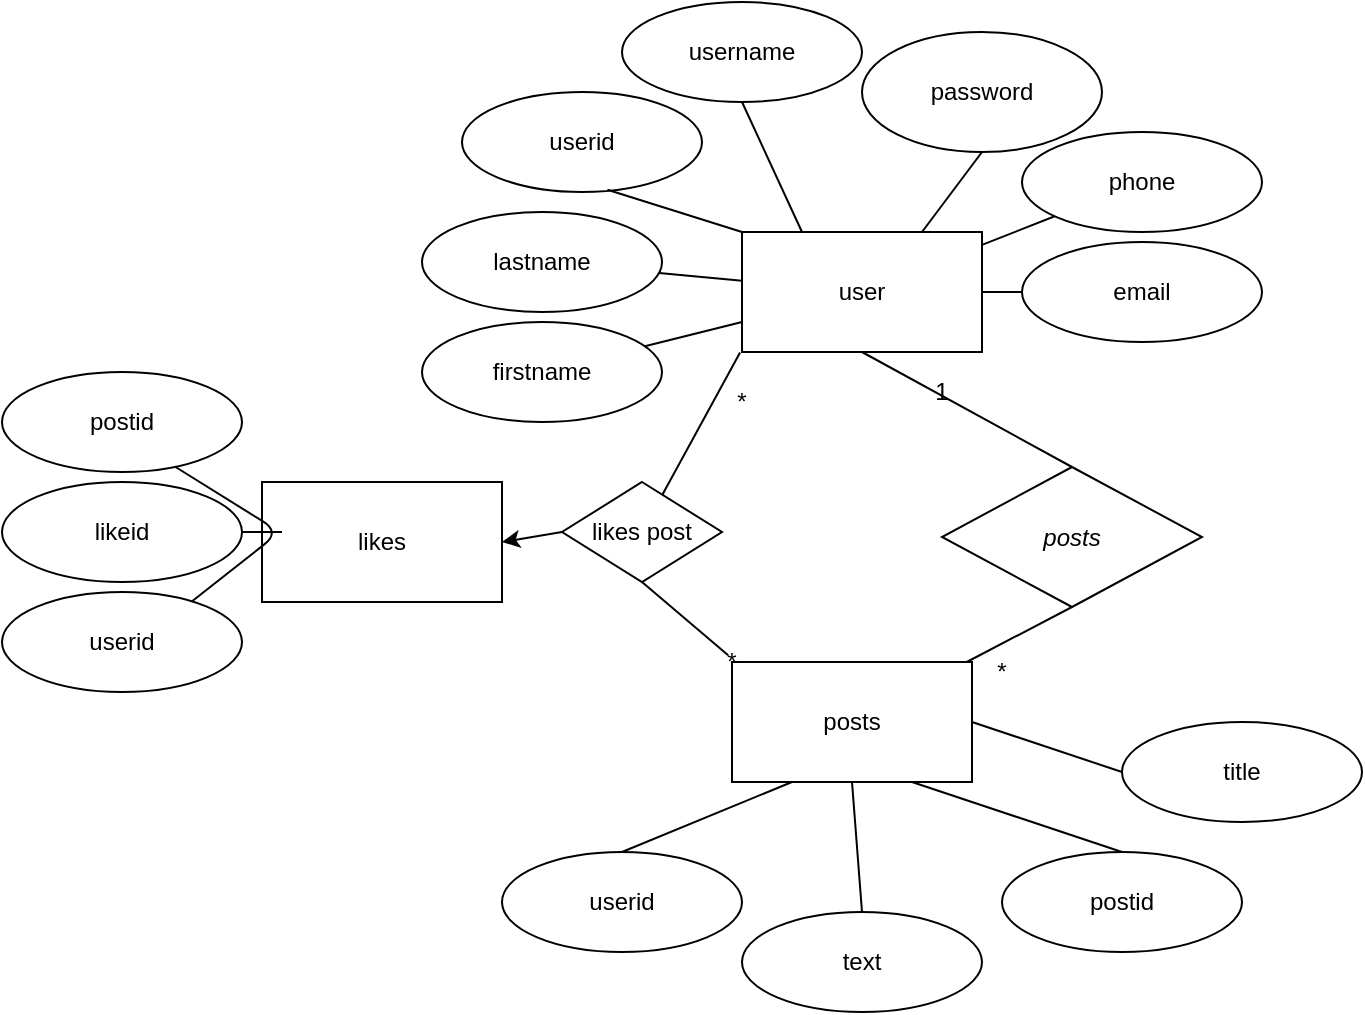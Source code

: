 <mxfile version="10.6.8" type="github"><diagram id="38klmvThknQbvRVPo_Zc" name="Page-1"><mxGraphModel dx="1250" dy="550" grid="1" gridSize="10" guides="1" tooltips="1" connect="1" arrows="1" fold="1" page="1" pageScale="1" pageWidth="826" pageHeight="1169" background="#ffffff" math="0" shadow="0"><root><mxCell id="0"/><mxCell id="1" parent="0"/><mxCell id="4OowOYZI4kwoj23czTKj-114" value="user" style="rounded=0;whiteSpace=wrap;html=1;" parent="1" vertex="1"><mxGeometry x="380" y="140" width="120" height="60" as="geometry"/></mxCell><mxCell id="4OowOYZI4kwoj23czTKj-115" value="userid" style="ellipse;whiteSpace=wrap;html=1;" parent="1" vertex="1"><mxGeometry x="240" y="70" width="120" height="50" as="geometry"/></mxCell><mxCell id="4OowOYZI4kwoj23czTKj-116" value="username" style="ellipse;whiteSpace=wrap;html=1;" parent="1" vertex="1"><mxGeometry x="320" y="25" width="120" height="50" as="geometry"/></mxCell><mxCell id="4OowOYZI4kwoj23czTKj-118" value="password" style="ellipse;whiteSpace=wrap;html=1;" parent="1" vertex="1"><mxGeometry x="440" y="40" width="120" height="60" as="geometry"/></mxCell><mxCell id="4OowOYZI4kwoj23czTKj-121" value="" style="endArrow=none;html=1;entryX=0.606;entryY=0.977;entryDx=0;entryDy=0;entryPerimeter=0;exitX=0;exitY=0;exitDx=0;exitDy=0;exitPerimeter=0;" parent="1" source="4OowOYZI4kwoj23czTKj-114" target="4OowOYZI4kwoj23czTKj-115" edge="1"><mxGeometry width="50" height="50" relative="1" as="geometry"><mxPoint x="200" y="270" as="sourcePoint"/><mxPoint x="250" y="220" as="targetPoint"/></mxGeometry></mxCell><mxCell id="4OowOYZI4kwoj23czTKj-122" value="" style="endArrow=none;html=1;entryX=0.5;entryY=1;entryDx=0;entryDy=0;exitX=0.25;exitY=0;exitDx=0;exitDy=0;" parent="1" source="4OowOYZI4kwoj23czTKj-114" target="4OowOYZI4kwoj23czTKj-116" edge="1"><mxGeometry width="50" height="50" relative="1" as="geometry"><mxPoint x="200" y="270" as="sourcePoint"/><mxPoint x="250" y="220" as="targetPoint"/></mxGeometry></mxCell><mxCell id="4OowOYZI4kwoj23czTKj-123" value="" style="endArrow=none;html=1;exitX=0.5;exitY=1;exitDx=0;exitDy=0;entryX=0.75;entryY=0;entryDx=0;entryDy=0;" parent="1" source="4OowOYZI4kwoj23czTKj-118" target="4OowOYZI4kwoj23czTKj-114" edge="1"><mxGeometry width="50" height="50" relative="1" as="geometry"><mxPoint x="200" y="270" as="sourcePoint"/><mxPoint x="250" y="220" as="targetPoint"/></mxGeometry></mxCell><mxCell id="4OowOYZI4kwoj23czTKj-125" value="&lt;i&gt;posts&lt;/i&gt;" style="rhombus;whiteSpace=wrap;html=1;" parent="1" vertex="1"><mxGeometry x="480" y="257.5" width="130" height="70" as="geometry"/></mxCell><mxCell id="4OowOYZI4kwoj23czTKj-126" value="posts" style="rounded=0;whiteSpace=wrap;html=1;" parent="1" vertex="1"><mxGeometry x="375" y="355" width="120" height="60" as="geometry"/></mxCell><mxCell id="4OowOYZI4kwoj23czTKj-127" value="text" style="ellipse;whiteSpace=wrap;html=1;" parent="1" vertex="1"><mxGeometry x="380" y="480" width="120" height="50" as="geometry"/></mxCell><mxCell id="4OowOYZI4kwoj23czTKj-128" value="userid" style="ellipse;whiteSpace=wrap;html=1;" parent="1" vertex="1"><mxGeometry x="260" y="450" width="120" height="50" as="geometry"/></mxCell><mxCell id="4OowOYZI4kwoj23czTKj-129" value="postid" style="ellipse;whiteSpace=wrap;html=1;" parent="1" vertex="1"><mxGeometry x="510" y="450" width="120" height="50" as="geometry"/></mxCell><mxCell id="4OowOYZI4kwoj23czTKj-130" value="" style="endArrow=none;html=1;entryX=0.25;entryY=1;entryDx=0;entryDy=0;exitX=0.5;exitY=0;exitDx=0;exitDy=0;" parent="1" source="4OowOYZI4kwoj23czTKj-128" target="4OowOYZI4kwoj23czTKj-126" edge="1"><mxGeometry width="50" height="50" relative="1" as="geometry"><mxPoint x="200" y="680" as="sourcePoint"/><mxPoint x="250" y="630" as="targetPoint"/></mxGeometry></mxCell><mxCell id="4OowOYZI4kwoj23czTKj-131" value="" style="endArrow=none;html=1;entryX=0.5;entryY=1;entryDx=0;entryDy=0;exitX=0.5;exitY=0;exitDx=0;exitDy=0;" parent="1" source="4OowOYZI4kwoj23czTKj-127" target="4OowOYZI4kwoj23czTKj-126" edge="1"><mxGeometry width="50" height="50" relative="1" as="geometry"><mxPoint x="440" y="550" as="sourcePoint"/><mxPoint x="250" y="630" as="targetPoint"/></mxGeometry></mxCell><mxCell id="4OowOYZI4kwoj23czTKj-132" value="" style="endArrow=none;html=1;entryX=0.75;entryY=1;entryDx=0;entryDy=0;exitX=0.5;exitY=0;exitDx=0;exitDy=0;" parent="1" source="4OowOYZI4kwoj23czTKj-129" target="4OowOYZI4kwoj23czTKj-126" edge="1"><mxGeometry width="50" height="50" relative="1" as="geometry"><mxPoint x="200" y="680" as="sourcePoint"/><mxPoint x="250" y="630" as="targetPoint"/></mxGeometry></mxCell><mxCell id="4OowOYZI4kwoj23czTKj-133" value="" style="endArrow=none;html=1;entryX=0.5;entryY=1;entryDx=0;entryDy=0;" parent="1" source="4OowOYZI4kwoj23czTKj-126" target="4OowOYZI4kwoj23czTKj-125" edge="1"><mxGeometry width="50" height="50" relative="1" as="geometry"><mxPoint x="200" y="680" as="sourcePoint"/><mxPoint x="250" y="630" as="targetPoint"/></mxGeometry></mxCell><mxCell id="4OowOYZI4kwoj23czTKj-134" value="" style="endArrow=none;html=1;entryX=0.5;entryY=0;entryDx=0;entryDy=0;exitX=0.5;exitY=1;exitDx=0;exitDy=0;" parent="1" source="4OowOYZI4kwoj23czTKj-114" target="4OowOYZI4kwoj23czTKj-125" edge="1"><mxGeometry width="50" height="50" relative="1" as="geometry"><mxPoint x="200" y="680" as="sourcePoint"/><mxPoint x="250" y="630" as="targetPoint"/></mxGeometry></mxCell><mxCell id="4OowOYZI4kwoj23czTKj-135" value="1" style="text;html=1;strokeColor=none;fillColor=none;align=center;verticalAlign=middle;whiteSpace=wrap;rounded=0;" parent="1" vertex="1"><mxGeometry x="460" y="210" width="40" height="20" as="geometry"/></mxCell><mxCell id="4OowOYZI4kwoj23czTKj-138" value="*" style="text;html=1;strokeColor=none;fillColor=none;align=center;verticalAlign=middle;whiteSpace=wrap;rounded=0;" parent="1" vertex="1"><mxGeometry x="490" y="350" width="40" height="20" as="geometry"/></mxCell><mxCell id="4OowOYZI4kwoj23czTKj-142" value="" style="endArrow=none;html=1;entryX=0.5;entryY=1;entryDx=0;entryDy=0;exitX=-0.016;exitY=-0.056;exitDx=0;exitDy=0;exitPerimeter=0;" parent="1" source="4OowOYZI4kwoj23czTKj-126" target="Dd-2MuXfWXjaXw1In7tx-6" edge="1"><mxGeometry width="50" height="50" relative="1" as="geometry"><mxPoint x="200" y="680" as="sourcePoint"/><mxPoint x="220" y="320" as="targetPoint"/></mxGeometry></mxCell><mxCell id="4OowOYZI4kwoj23czTKj-143" value="" style="endArrow=none;html=1;entryX=-0.008;entryY=1.005;entryDx=0;entryDy=0;entryPerimeter=0;" parent="1" source="Dd-2MuXfWXjaXw1In7tx-6" target="4OowOYZI4kwoj23czTKj-114" edge="1"><mxGeometry width="50" height="50" relative="1" as="geometry"><mxPoint x="220" y="270" as="sourcePoint"/><mxPoint x="250" y="630" as="targetPoint"/></mxGeometry></mxCell><mxCell id="4OowOYZI4kwoj23czTKj-144" value="*" style="text;html=1;strokeColor=none;fillColor=none;align=center;verticalAlign=middle;whiteSpace=wrap;rounded=0;" parent="1" vertex="1"><mxGeometry x="355" y="345" width="40" height="20" as="geometry"/></mxCell><mxCell id="4OowOYZI4kwoj23czTKj-146" value="*" style="text;html=1;strokeColor=none;fillColor=none;align=center;verticalAlign=middle;whiteSpace=wrap;rounded=0;" parent="1" vertex="1"><mxGeometry x="360" y="215" width="40" height="20" as="geometry"/></mxCell><mxCell id="Dd-2MuXfWXjaXw1In7tx-1" value="likes" style="rounded=0;whiteSpace=wrap;html=1;" parent="1" vertex="1"><mxGeometry x="140" y="265" width="120" height="60" as="geometry"/></mxCell><mxCell id="Dd-2MuXfWXjaXw1In7tx-2" value="userid" style="ellipse;whiteSpace=wrap;html=1;" parent="1" vertex="1"><mxGeometry x="10" y="320" width="120" height="50" as="geometry"/></mxCell><mxCell id="Dd-2MuXfWXjaXw1In7tx-3" value="postid" style="ellipse;whiteSpace=wrap;html=1;" parent="1" vertex="1"><mxGeometry x="10" y="210" width="120" height="50" as="geometry"/></mxCell><mxCell id="Dd-2MuXfWXjaXw1In7tx-5" value="" style="endArrow=none;html=1;" parent="1" edge="1"><mxGeometry width="50" height="50" relative="1" as="geometry"><mxPoint x="104.714" y="324.911" as="sourcePoint"/><mxPoint x="96.379" y="257.245" as="targetPoint"/><Array as="points"><mxPoint x="149" y="290"/></Array></mxGeometry></mxCell><mxCell id="Dd-2MuXfWXjaXw1In7tx-6" value="likes post" style="rhombus;whiteSpace=wrap;html=1;" parent="1" vertex="1"><mxGeometry x="290" y="265" width="80" height="50" as="geometry"/></mxCell><mxCell id="Dd-2MuXfWXjaXw1In7tx-7" value="" style="endArrow=classic;html=1;entryX=1;entryY=0.5;entryDx=0;entryDy=0;exitX=0;exitY=0.5;exitDx=0;exitDy=0;" parent="1" source="Dd-2MuXfWXjaXw1In7tx-6" target="Dd-2MuXfWXjaXw1In7tx-1" edge="1"><mxGeometry width="50" height="50" relative="1" as="geometry"><mxPoint x="30" y="680" as="sourcePoint"/><mxPoint x="80" y="630" as="targetPoint"/><Array as="points"/></mxGeometry></mxCell><mxCell id="vhe5F5U079xc5cGcNA3u-1" value="likeid" style="ellipse;whiteSpace=wrap;html=1;" parent="1" vertex="1"><mxGeometry x="10" y="265" width="120" height="50" as="geometry"/></mxCell><mxCell id="vhe5F5U079xc5cGcNA3u-2" value="" style="endArrow=none;html=1;" parent="1" source="vhe5F5U079xc5cGcNA3u-1" edge="1"><mxGeometry width="50" height="50" relative="1" as="geometry"><mxPoint x="10" y="680" as="sourcePoint"/><mxPoint x="150" y="290" as="targetPoint"/></mxGeometry></mxCell><mxCell id="vhe5F5U079xc5cGcNA3u-9" value="title" style="ellipse;whiteSpace=wrap;html=1;" parent="1" vertex="1"><mxGeometry x="570" y="385" width="120" height="50" as="geometry"/></mxCell><mxCell id="vhe5F5U079xc5cGcNA3u-11" value="" style="endArrow=none;html=1;entryX=1;entryY=0.5;entryDx=0;entryDy=0;exitX=0;exitY=0.5;exitDx=0;exitDy=0;" parent="1" source="vhe5F5U079xc5cGcNA3u-9" target="4OowOYZI4kwoj23czTKj-126" edge="1"><mxGeometry width="50" height="50" relative="1" as="geometry"><mxPoint x="10" y="600" as="sourcePoint"/><mxPoint x="60" y="550" as="targetPoint"/><Array as="points"/></mxGeometry></mxCell><mxCell id="vhe5F5U079xc5cGcNA3u-13" value="firstname" style="ellipse;whiteSpace=wrap;html=1;" parent="1" vertex="1"><mxGeometry x="220" y="185" width="120" height="50" as="geometry"/></mxCell><mxCell id="vhe5F5U079xc5cGcNA3u-14" value="lastname" style="ellipse;whiteSpace=wrap;html=1;" parent="1" vertex="1"><mxGeometry x="220" y="130" width="120" height="50" as="geometry"/></mxCell><mxCell id="vhe5F5U079xc5cGcNA3u-15" value="email" style="ellipse;whiteSpace=wrap;html=1;" parent="1" vertex="1"><mxGeometry x="520" y="145" width="120" height="50" as="geometry"/></mxCell><mxCell id="vhe5F5U079xc5cGcNA3u-16" value="phone" style="ellipse;whiteSpace=wrap;html=1;" parent="1" vertex="1"><mxGeometry x="520" y="90" width="120" height="50" as="geometry"/></mxCell><mxCell id="vhe5F5U079xc5cGcNA3u-18" value="" style="endArrow=none;html=1;" parent="1" source="4OowOYZI4kwoj23czTKj-114" target="vhe5F5U079xc5cGcNA3u-14" edge="1"><mxGeometry width="50" height="50" relative="1" as="geometry"><mxPoint x="10" y="600" as="sourcePoint"/><mxPoint x="60" y="550" as="targetPoint"/></mxGeometry></mxCell><mxCell id="vhe5F5U079xc5cGcNA3u-19" value="" style="endArrow=none;html=1;" parent="1" source="4OowOYZI4kwoj23czTKj-114" target="vhe5F5U079xc5cGcNA3u-15" edge="1"><mxGeometry width="50" height="50" relative="1" as="geometry"><mxPoint x="10" y="600" as="sourcePoint"/><mxPoint x="60" y="550" as="targetPoint"/></mxGeometry></mxCell><mxCell id="vhe5F5U079xc5cGcNA3u-20" value="" style="endArrow=none;html=1;" parent="1" source="4OowOYZI4kwoj23czTKj-114" target="vhe5F5U079xc5cGcNA3u-16" edge="1"><mxGeometry width="50" height="50" relative="1" as="geometry"><mxPoint x="10" y="600" as="sourcePoint"/><mxPoint x="60" y="550" as="targetPoint"/></mxGeometry></mxCell><mxCell id="vhe5F5U079xc5cGcNA3u-21" value="" style="endArrow=none;html=1;" parent="1" source="4OowOYZI4kwoj23czTKj-114" target="vhe5F5U079xc5cGcNA3u-13" edge="1"><mxGeometry width="50" height="50" relative="1" as="geometry"><mxPoint x="10" y="600" as="sourcePoint"/><mxPoint x="60" y="550" as="targetPoint"/></mxGeometry></mxCell></root></mxGraphModel></diagram></mxfile>